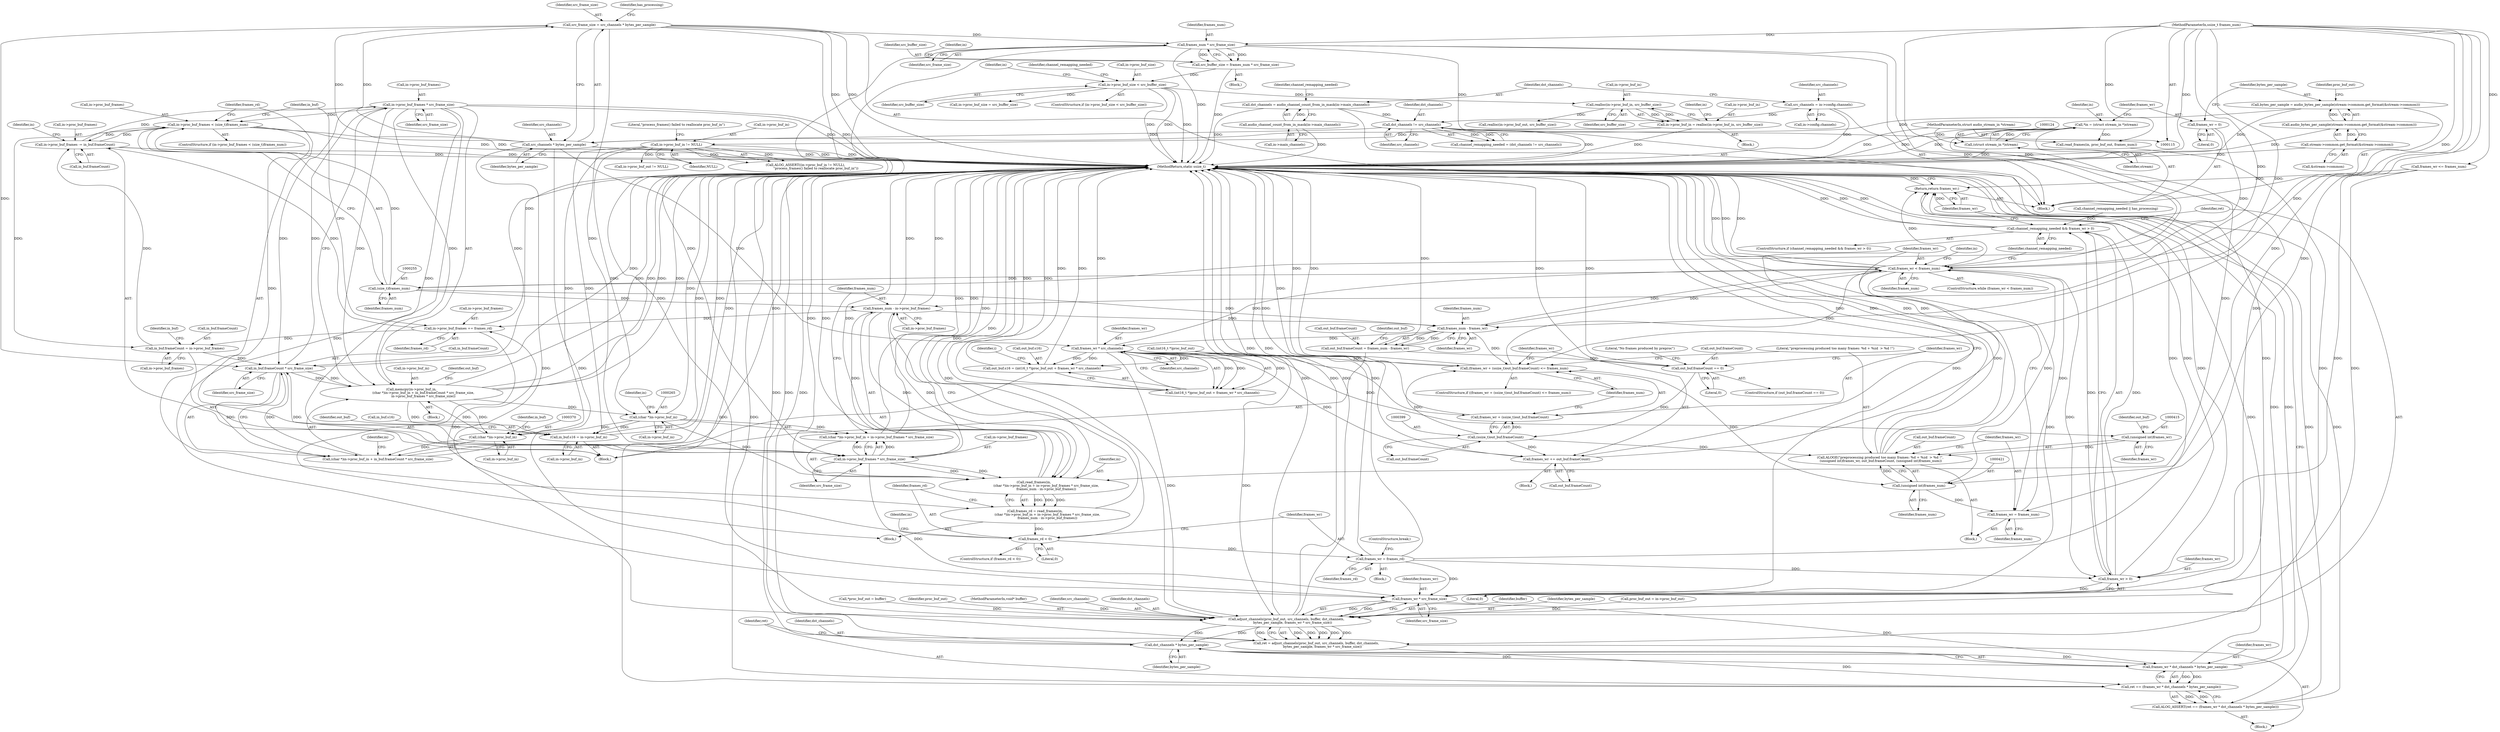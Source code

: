 digraph "0_Android_7df7ec13b1d222ac3a66797fbe432605ea8f973f@pointer" {
"1000379" [label="(Call,in->proc_buf_frames * src_frame_size)"];
"1000352" [label="(Call,in->proc_buf_frames -= in_buf.frameCount)"];
"1000295" [label="(Call,in_buf.frameCount = in->proc_buf_frames)"];
"1000250" [label="(Call,in->proc_buf_frames < (size_t)frames_num)"];
"1000379" [label="(Call,in->proc_buf_frames * src_frame_size)"];
"1000374" [label="(Call,in_buf.frameCount * src_frame_size)"];
"1000186" [label="(Call,frames_num * src_frame_size)"];
"1000118" [label="(MethodParameterIn,ssize_t frames_num)"];
"1000165" [label="(Call,src_frame_size = src_channels * bytes_per_sample)"];
"1000167" [label="(Call,src_channels * bytes_per_sample)"];
"1000161" [label="(Call,dst_channels != src_channels)"];
"1000152" [label="(Call,dst_channels = audio_channel_count_from_in_mask(in->main_channels))"];
"1000154" [label="(Call,audio_channel_count_from_in_mask(in->main_channels))"];
"1000144" [label="(Call,src_channels = in->config.channels)"];
"1000131" [label="(Call,bytes_per_sample = audio_bytes_per_sample(stream->common.get_format(&stream->common)))"];
"1000133" [label="(Call,audio_bytes_per_sample(stream->common.get_format(&stream->common)))"];
"1000134" [label="(Call,stream->common.get_format(&stream->common))"];
"1000269" [label="(Call,in->proc_buf_frames * src_frame_size)"];
"1000254" [label="(Call,(size_t)frames_num)"];
"1000245" [label="(Call,frames_wr < frames_num)"];
"1000423" [label="(Call,frames_wr = frames_num)"];
"1000420" [label="(Call,(unsigned int)frames_num)"];
"1000395" [label="(Call,(frames_wr + (ssize_t)out_buf.frameCount) <= frames_num)"];
"1000324" [label="(Call,frames_wr * src_channels)"];
"1000313" [label="(Call,frames_num - frames_wr)"];
"1000274" [label="(Call,frames_num - in->proc_buf_frames)"];
"1000398" [label="(Call,(ssize_t)out_buf.frameCount)"];
"1000385" [label="(Call,out_buf.frameCount == 0)"];
"1000309" [label="(Call,out_buf.frameCount = frames_num - frames_wr)"];
"1000405" [label="(Call,frames_wr += out_buf.frameCount)"];
"1000127" [label="(Call,frames_wr = 0)"];
"1000288" [label="(Call,in->proc_buf_frames += frames_rd)"];
"1000280" [label="(Call,frames_rd < 0)"];
"1000259" [label="(Call,frames_rd = read_frames(in,\n                        (char *)in->proc_buf_in + in->proc_buf_frames * src_frame_size,\n                        frames_num - in->proc_buf_frames))"];
"1000261" [label="(Call,read_frames(in,\n                        (char *)in->proc_buf_in + in->proc_buf_frames * src_frame_size,\n                        frames_num - in->proc_buf_frames))"];
"1000121" [label="(Call,*in = (struct stream_in *)stream)"];
"1000123" [label="(Call,(struct stream_in *)stream)"];
"1000116" [label="(MethodParameterIn,struct audio_stream_in *stream)"];
"1000264" [label="(Call,(char *)in->proc_buf_in)"];
"1000364" [label="(Call,memcpy(in->proc_buf_in,\n                       (char *)in->proc_buf_in + in_buf.frameCount * src_frame_size,\n                       in->proc_buf_frames * src_frame_size))"];
"1000369" [label="(Call,(char *)in->proc_buf_in)"];
"1000211" [label="(Call,in->proc_buf_in != NULL)"];
"1000201" [label="(Call,in->proc_buf_in = realloc(in->proc_buf_in, src_buffer_size))"];
"1000205" [label="(Call,realloc(in->proc_buf_in, src_buffer_size))"];
"1000190" [label="(Call,in->proc_buf_size < src_buffer_size)"];
"1000184" [label="(Call,src_buffer_size = frames_num * src_frame_size)"];
"1000284" [label="(Call,frames_wr = frames_rd)"];
"1000442" [label="(Call,frames_wr > 0)"];
"1000440" [label="(Call,channel_remapping_needed && frames_wr > 0)"];
"1000455" [label="(Call,frames_wr * src_frame_size)"];
"1000449" [label="(Call,adjust_channels(proc_buf_out, src_channels, buffer, dst_channels,\n            bytes_per_sample, frames_wr * src_frame_size))"];
"1000447" [label="(Call,ret = adjust_channels(proc_buf_out, src_channels, buffer, dst_channels,\n            bytes_per_sample, frames_wr * src_frame_size))"];
"1000459" [label="(Call,ret == (frames_wr * dst_channels * bytes_per_sample))"];
"1000458" [label="(Call,ALOG_ASSERT(ret == (frames_wr * dst_channels * bytes_per_sample)))"];
"1000463" [label="(Call,dst_channels * bytes_per_sample)"];
"1000461" [label="(Call,frames_wr * dst_channels * bytes_per_sample)"];
"1000466" [label="(Return,return frames_wr;)"];
"1000263" [label="(Call,(char *)in->proc_buf_in + in->proc_buf_frames * src_frame_size)"];
"1000302" [label="(Call,in_buf.s16 = in->proc_buf_in)"];
"1000368" [label="(Call,(char *)in->proc_buf_in + in_buf.frameCount * src_frame_size)"];
"1000412" [label="(Call,ALOGE(\"preprocessing produced too many frames: %d + %zd  > %d !\",\n (unsigned int)frames_wr, out_buf.frameCount, (unsigned int)frames_num))"];
"1000396" [label="(Call,frames_wr + (ssize_t)out_buf.frameCount)"];
"1000316" [label="(Call,out_buf.s16 = (int16_t *)proc_buf_out + frames_wr * src_channels)"];
"1000320" [label="(Call,(int16_t *)proc_buf_out + frames_wr * src_channels)"];
"1000414" [label="(Call,(unsigned int)frames_wr)"];
"1000369" [label="(Call,(char *)in->proc_buf_in)"];
"1000325" [label="(Identifier,frames_wr)"];
"1000441" [label="(Identifier,channel_remapping_needed)"];
"1000411" [label="(Block,)"];
"1000448" [label="(Identifier,ret)"];
"1000221" [label="(Call,realloc(in->proc_buf_out, src_buffer_size))"];
"1000179" [label="(Call,channel_remapping_needed || has_processing)"];
"1000227" [label="(Call,in->proc_buf_out != NULL)"];
"1000303" [label="(Call,in_buf.s16)"];
"1000467" [label="(Identifier,frames_wr)"];
"1000413" [label="(Literal,\"preprocessing produced too many frames: %d + %zd  > %d !\")"];
"1000273" [label="(Identifier,src_frame_size)"];
"1000385" [label="(Call,out_buf.frameCount == 0)"];
"1000133" [label="(Call,audio_bytes_per_sample(stream->common.get_format(&stream->common)))"];
"1000317" [label="(Call,out_buf.s16)"];
"1000165" [label="(Call,src_frame_size = src_channels * bytes_per_sample)"];
"1000420" [label="(Call,(unsigned int)frames_num)"];
"1000309" [label="(Call,out_buf.frameCount = frames_num - frames_wr)"];
"1000116" [label="(MethodParameterIn,struct audio_stream_in *stream)"];
"1000368" [label="(Call,(char *)in->proc_buf_in + in_buf.frameCount * src_frame_size)"];
"1000275" [label="(Identifier,frames_num)"];
"1000423" [label="(Call,frames_wr = frames_num)"];
"1000209" [label="(Identifier,src_buffer_size)"];
"1000247" [label="(Identifier,frames_num)"];
"1000320" [label="(Call,(int16_t *)proc_buf_out + frames_wr * src_channels)"];
"1000185" [label="(Identifier,src_buffer_size)"];
"1000194" [label="(Identifier,src_buffer_size)"];
"1000462" [label="(Identifier,frames_wr)"];
"1000118" [label="(MethodParameterIn,ssize_t frames_num)"];
"1000404" [label="(Block,)"];
"1000389" [label="(Literal,0)"];
"1000459" [label="(Call,ret == (frames_wr * dst_channels * bytes_per_sample))"];
"1000182" [label="(Block,)"];
"1000190" [label="(Call,in->proc_buf_size < src_buffer_size)"];
"1000129" [label="(Literal,0)"];
"1000162" [label="(Identifier,dst_channels)"];
"1000445" [label="(Block,)"];
"1000456" [label="(Identifier,frames_wr)"];
"1000383" [label="(Identifier,src_frame_size)"];
"1000452" [label="(Identifier,buffer)"];
"1000321" [label="(Call,(int16_t *)proc_buf_out)"];
"1000284" [label="(Call,frames_wr = frames_rd)"];
"1000454" [label="(Identifier,bytes_per_sample)"];
"1000394" [label="(ControlStructure,if ((frames_wr + (ssize_t)out_buf.frameCount) <= frames_num))"];
"1000465" [label="(Identifier,bytes_per_sample)"];
"1000169" [label="(Identifier,bytes_per_sample)"];
"1000160" [label="(Identifier,channel_remapping_needed)"];
"1000263" [label="(Call,(char *)in->proc_buf_in + in->proc_buf_frames * src_frame_size)"];
"1000167" [label="(Call,src_channels * bytes_per_sample)"];
"1000461" [label="(Call,frames_wr * dst_channels * bytes_per_sample)"];
"1000123" [label="(Call,(struct stream_in *)stream)"];
"1000260" [label="(Identifier,frames_rd)"];
"1000315" [label="(Identifier,frames_wr)"];
"1000125" [label="(Identifier,stream)"];
"1000285" [label="(Identifier,frames_wr)"];
"1000245" [label="(Call,frames_wr < frames_num)"];
"1000396" [label="(Call,frames_wr + (ssize_t)out_buf.frameCount)"];
"1000262" [label="(Identifier,in)"];
"1000161" [label="(Call,dst_channels != src_channels)"];
"1000449" [label="(Call,adjust_channels(proc_buf_out, src_channels, buffer, dst_channels,\n            bytes_per_sample, frames_wr * src_frame_size))"];
"1000215" [label="(Identifier,NULL)"];
"1000418" [label="(Identifier,out_buf)"];
"1000127" [label="(Call,frames_wr = 0)"];
"1000196" [label="(Call,in->proc_buf_size = src_buffer_size)"];
"1000261" [label="(Call,read_frames(in,\n                        (char *)in->proc_buf_in + in->proc_buf_frames * src_frame_size,\n                        frames_num - in->proc_buf_frames))"];
"1000296" [label="(Call,in_buf.frameCount)"];
"1000212" [label="(Call,in->proc_buf_in)"];
"1000376" [label="(Identifier,in_buf)"];
"1000295" [label="(Call,in_buf.frameCount = in->proc_buf_frames)"];
"1000281" [label="(Identifier,frames_rd)"];
"1000191" [label="(Call,in->proc_buf_size)"];
"1000365" [label="(Call,in->proc_buf_in)"];
"1000195" [label="(Block,)"];
"1000318" [label="(Identifier,out_buf)"];
"1000282" [label="(Literal,0)"];
"1000403" [label="(Identifier,frames_num)"];
"1000375" [label="(Call,in_buf.frameCount)"];
"1000192" [label="(Identifier,in)"];
"1000251" [label="(Call,in->proc_buf_frames)"];
"1000379" [label="(Call,in->proc_buf_frames * src_frame_size)"];
"1000364" [label="(Call,memcpy(in->proc_buf_in,\n                       (char *)in->proc_buf_in + in_buf.frameCount * src_frame_size,\n                       in->proc_buf_frames * src_frame_size))"];
"1000256" [label="(Identifier,frames_num)"];
"1000264" [label="(Call,(char *)in->proc_buf_in)"];
"1000205" [label="(Call,realloc(in->proc_buf_in, src_buffer_size))"];
"1000141" [label="(Identifier,proc_buf_out)"];
"1000444" [label="(Literal,0)"];
"1000236" [label="(Call,proc_buf_out = in->proc_buf_out)"];
"1000140" [label="(Call,*proc_buf_out = buffer)"];
"1000460" [label="(Identifier,ret)"];
"1000202" [label="(Call,in->proc_buf_in)"];
"1000153" [label="(Identifier,dst_channels)"];
"1000155" [label="(Call,in->main_channels)"];
"1000122" [label="(Identifier,in)"];
"1000249" [label="(ControlStructure,if (in->proc_buf_frames < (size_t)frames_num))"];
"1000210" [label="(Call,ALOG_ASSERT((in->proc_buf_in != NULL),\n                    \"process_frames() failed to reallocate proc_buf_in\"))"];
"1000330" [label="(Identifier,i)"];
"1000154" [label="(Call,audio_channel_count_from_in_mask(in->main_channels))"];
"1000450" [label="(Identifier,proc_buf_out)"];
"1000288" [label="(Call,in->proc_buf_frames += frames_rd)"];
"1000387" [label="(Identifier,out_buf)"];
"1000270" [label="(Call,in->proc_buf_frames)"];
"1000201" [label="(Call,in->proc_buf_in = realloc(in->proc_buf_in, src_buffer_size))"];
"1000134" [label="(Call,stream->common.get_format(&stream->common))"];
"1000146" [label="(Call,in->config.channels)"];
"1000380" [label="(Call,in->proc_buf_frames)"];
"1000117" [label="(MethodParameterIn,void* buffer)"];
"1000422" [label="(Identifier,frames_num)"];
"1000374" [label="(Call,in_buf.frameCount * src_frame_size)"];
"1000442" [label="(Call,frames_wr > 0)"];
"1000290" [label="(Identifier,in)"];
"1000283" [label="(Block,)"];
"1000252" [label="(Identifier,in)"];
"1000316" [label="(Call,out_buf.s16 = (int16_t *)proc_buf_out + frames_wr * src_channels)"];
"1000405" [label="(Call,frames_wr += out_buf.frameCount)"];
"1000246" [label="(Identifier,frames_wr)"];
"1000311" [label="(Identifier,out_buf)"];
"1000314" [label="(Identifier,frames_num)"];
"1000326" [label="(Identifier,src_channels)"];
"1000248" [label="(Block,)"];
"1000297" [label="(Identifier,in_buf)"];
"1000414" [label="(Call,(unsigned int)frames_wr)"];
"1000189" [label="(ControlStructure,if (in->proc_buf_size < src_buffer_size))"];
"1000198" [label="(Identifier,in)"];
"1000361" [label="(Identifier,in)"];
"1000163" [label="(Identifier,src_channels)"];
"1000159" [label="(Call,channel_remapping_needed = (dst_channels != src_channels))"];
"1000424" [label="(Identifier,frames_wr)"];
"1000152" [label="(Call,dst_channels = audio_channel_count_from_in_mask(in->main_channels))"];
"1000302" [label="(Call,in_buf.s16 = in->proc_buf_in)"];
"1000458" [label="(Call,ALOG_ASSERT(ret == (frames_wr * dst_channels * bytes_per_sample)))"];
"1000463" [label="(Call,dst_channels * bytes_per_sample)"];
"1000259" [label="(Call,frames_rd = read_frames(in,\n                        (char *)in->proc_buf_in + in->proc_buf_frames * src_frame_size,\n                        frames_num - in->proc_buf_frames))"];
"1000381" [label="(Identifier,in)"];
"1000440" [label="(Call,channel_remapping_needed && frames_wr > 0)"];
"1000121" [label="(Call,*in = (struct stream_in *)stream)"];
"1000353" [label="(Call,in->proc_buf_frames)"];
"1000119" [label="(Block,)"];
"1000398" [label="(Call,(ssize_t)out_buf.frameCount)"];
"1000352" [label="(Call,in->proc_buf_frames -= in_buf.frameCount)"];
"1000386" [label="(Call,out_buf.frameCount)"];
"1000397" [label="(Identifier,frames_wr)"];
"1000280" [label="(Call,frames_rd < 0)"];
"1000257" [label="(Block,)"];
"1000451" [label="(Identifier,src_channels)"];
"1000447" [label="(Call,ret = adjust_channels(proc_buf_out, src_channels, buffer, dst_channels,\n            bytes_per_sample, frames_wr * src_frame_size))"];
"1000384" [label="(ControlStructure,if (out_buf.frameCount == 0))"];
"1000299" [label="(Call,in->proc_buf_frames)"];
"1000466" [label="(Return,return frames_wr;)"];
"1000406" [label="(Identifier,frames_wr)"];
"1000128" [label="(Identifier,frames_wr)"];
"1000211" [label="(Call,in->proc_buf_in != NULL)"];
"1000206" [label="(Call,in->proc_buf_in)"];
"1000453" [label="(Identifier,dst_channels)"];
"1000392" [label="(Literal,\"No frames produced by preproc\")"];
"1000271" [label="(Identifier,in)"];
"1000266" [label="(Call,in->proc_buf_in)"];
"1000186" [label="(Call,frames_num * src_frame_size)"];
"1000166" [label="(Identifier,src_frame_size)"];
"1000292" [label="(Identifier,frames_rd)"];
"1000184" [label="(Call,src_buffer_size = frames_num * src_frame_size)"];
"1000286" [label="(Identifier,frames_rd)"];
"1000455" [label="(Call,frames_wr * src_frame_size)"];
"1000213" [label="(Identifier,in)"];
"1000172" [label="(Identifier,has_processing)"];
"1000279" [label="(ControlStructure,if (frames_rd < 0))"];
"1000443" [label="(Identifier,frames_wr)"];
"1000274" [label="(Call,frames_num - in->proc_buf_frames)"];
"1000304" [label="(Identifier,in_buf)"];
"1000216" [label="(Literal,\"process_frames() failed to reallocate proc_buf_in\")"];
"1000425" [label="(Identifier,frames_num)"];
"1000439" [label="(ControlStructure,if (channel_remapping_needed && frames_wr > 0))"];
"1000145" [label="(Identifier,src_channels)"];
"1000132" [label="(Identifier,bytes_per_sample)"];
"1000289" [label="(Call,in->proc_buf_frames)"];
"1000356" [label="(Call,in_buf.frameCount)"];
"1000144" [label="(Call,src_channels = in->config.channels)"];
"1000306" [label="(Call,in->proc_buf_in)"];
"1000188" [label="(Identifier,src_frame_size)"];
"1000234" [label="(Identifier,channel_remapping_needed)"];
"1000464" [label="(Identifier,dst_channels)"];
"1000417" [label="(Call,out_buf.frameCount)"];
"1000187" [label="(Identifier,frames_num)"];
"1000131" [label="(Call,bytes_per_sample = audio_bytes_per_sample(stream->common.get_format(&stream->common)))"];
"1000276" [label="(Call,in->proc_buf_frames)"];
"1000313" [label="(Call,frames_num - frames_wr)"];
"1000287" [label="(ControlStructure,break;)"];
"1000310" [label="(Call,out_buf.frameCount)"];
"1000430" [label="(Call,read_frames(in, proc_buf_out, frames_num))"];
"1000371" [label="(Call,in->proc_buf_in)"];
"1000416" [label="(Identifier,frames_wr)"];
"1000244" [label="(ControlStructure,while (frames_wr < frames_num))"];
"1000412" [label="(Call,ALOGE(\"preprocessing produced too many frames: %d + %zd  > %d !\",\n (unsigned int)frames_wr, out_buf.frameCount, (unsigned int)frames_num))"];
"1000363" [label="(Block,)"];
"1000468" [label="(MethodReturn,static ssize_t)"];
"1000395" [label="(Call,(frames_wr + (ssize_t)out_buf.frameCount) <= frames_num)"];
"1000135" [label="(Call,&stream->common)"];
"1000378" [label="(Identifier,src_frame_size)"];
"1000435" [label="(Call,frames_wr <= frames_num)"];
"1000168" [label="(Identifier,src_channels)"];
"1000250" [label="(Call,in->proc_buf_frames < (size_t)frames_num)"];
"1000400" [label="(Call,out_buf.frameCount)"];
"1000269" [label="(Call,in->proc_buf_frames * src_frame_size)"];
"1000407" [label="(Call,out_buf.frameCount)"];
"1000254" [label="(Call,(size_t)frames_num)"];
"1000324" [label="(Call,frames_wr * src_channels)"];
"1000457" [label="(Identifier,src_frame_size)"];
"1000379" -> "1000364"  [label="AST: "];
"1000379" -> "1000383"  [label="CFG: "];
"1000380" -> "1000379"  [label="AST: "];
"1000383" -> "1000379"  [label="AST: "];
"1000364" -> "1000379"  [label="CFG: "];
"1000379" -> "1000468"  [label="DDG: "];
"1000379" -> "1000468"  [label="DDG: "];
"1000379" -> "1000250"  [label="DDG: "];
"1000379" -> "1000269"  [label="DDG: "];
"1000379" -> "1000374"  [label="DDG: "];
"1000379" -> "1000364"  [label="DDG: "];
"1000379" -> "1000364"  [label="DDG: "];
"1000352" -> "1000379"  [label="DDG: "];
"1000374" -> "1000379"  [label="DDG: "];
"1000379" -> "1000455"  [label="DDG: "];
"1000352" -> "1000248"  [label="AST: "];
"1000352" -> "1000356"  [label="CFG: "];
"1000353" -> "1000352"  [label="AST: "];
"1000356" -> "1000352"  [label="AST: "];
"1000361" -> "1000352"  [label="CFG: "];
"1000352" -> "1000468"  [label="DDG: "];
"1000352" -> "1000468"  [label="DDG: "];
"1000352" -> "1000250"  [label="DDG: "];
"1000295" -> "1000352"  [label="DDG: "];
"1000250" -> "1000352"  [label="DDG: "];
"1000288" -> "1000352"  [label="DDG: "];
"1000295" -> "1000248"  [label="AST: "];
"1000295" -> "1000299"  [label="CFG: "];
"1000296" -> "1000295"  [label="AST: "];
"1000299" -> "1000295"  [label="AST: "];
"1000304" -> "1000295"  [label="CFG: "];
"1000250" -> "1000295"  [label="DDG: "];
"1000288" -> "1000295"  [label="DDG: "];
"1000295" -> "1000374"  [label="DDG: "];
"1000250" -> "1000249"  [label="AST: "];
"1000250" -> "1000254"  [label="CFG: "];
"1000251" -> "1000250"  [label="AST: "];
"1000254" -> "1000250"  [label="AST: "];
"1000260" -> "1000250"  [label="CFG: "];
"1000297" -> "1000250"  [label="CFG: "];
"1000250" -> "1000468"  [label="DDG: "];
"1000250" -> "1000468"  [label="DDG: "];
"1000254" -> "1000250"  [label="DDG: "];
"1000250" -> "1000269"  [label="DDG: "];
"1000374" -> "1000368"  [label="AST: "];
"1000374" -> "1000378"  [label="CFG: "];
"1000375" -> "1000374"  [label="AST: "];
"1000378" -> "1000374"  [label="AST: "];
"1000368" -> "1000374"  [label="CFG: "];
"1000374" -> "1000468"  [label="DDG: "];
"1000374" -> "1000364"  [label="DDG: "];
"1000374" -> "1000364"  [label="DDG: "];
"1000374" -> "1000368"  [label="DDG: "];
"1000374" -> "1000368"  [label="DDG: "];
"1000186" -> "1000374"  [label="DDG: "];
"1000165" -> "1000374"  [label="DDG: "];
"1000269" -> "1000374"  [label="DDG: "];
"1000186" -> "1000184"  [label="AST: "];
"1000186" -> "1000188"  [label="CFG: "];
"1000187" -> "1000186"  [label="AST: "];
"1000188" -> "1000186"  [label="AST: "];
"1000184" -> "1000186"  [label="CFG: "];
"1000186" -> "1000468"  [label="DDG: "];
"1000186" -> "1000184"  [label="DDG: "];
"1000186" -> "1000184"  [label="DDG: "];
"1000118" -> "1000186"  [label="DDG: "];
"1000165" -> "1000186"  [label="DDG: "];
"1000186" -> "1000245"  [label="DDG: "];
"1000186" -> "1000269"  [label="DDG: "];
"1000186" -> "1000430"  [label="DDG: "];
"1000186" -> "1000455"  [label="DDG: "];
"1000118" -> "1000115"  [label="AST: "];
"1000118" -> "1000468"  [label="DDG: "];
"1000118" -> "1000245"  [label="DDG: "];
"1000118" -> "1000254"  [label="DDG: "];
"1000118" -> "1000274"  [label="DDG: "];
"1000118" -> "1000313"  [label="DDG: "];
"1000118" -> "1000395"  [label="DDG: "];
"1000118" -> "1000420"  [label="DDG: "];
"1000118" -> "1000423"  [label="DDG: "];
"1000118" -> "1000430"  [label="DDG: "];
"1000118" -> "1000435"  [label="DDG: "];
"1000165" -> "1000119"  [label="AST: "];
"1000165" -> "1000167"  [label="CFG: "];
"1000166" -> "1000165"  [label="AST: "];
"1000167" -> "1000165"  [label="AST: "];
"1000172" -> "1000165"  [label="CFG: "];
"1000165" -> "1000468"  [label="DDG: "];
"1000165" -> "1000468"  [label="DDG: "];
"1000167" -> "1000165"  [label="DDG: "];
"1000167" -> "1000165"  [label="DDG: "];
"1000165" -> "1000269"  [label="DDG: "];
"1000165" -> "1000455"  [label="DDG: "];
"1000167" -> "1000169"  [label="CFG: "];
"1000168" -> "1000167"  [label="AST: "];
"1000169" -> "1000167"  [label="AST: "];
"1000167" -> "1000468"  [label="DDG: "];
"1000167" -> "1000468"  [label="DDG: "];
"1000161" -> "1000167"  [label="DDG: "];
"1000131" -> "1000167"  [label="DDG: "];
"1000167" -> "1000324"  [label="DDG: "];
"1000167" -> "1000449"  [label="DDG: "];
"1000167" -> "1000449"  [label="DDG: "];
"1000161" -> "1000159"  [label="AST: "];
"1000161" -> "1000163"  [label="CFG: "];
"1000162" -> "1000161"  [label="AST: "];
"1000163" -> "1000161"  [label="AST: "];
"1000159" -> "1000161"  [label="CFG: "];
"1000161" -> "1000468"  [label="DDG: "];
"1000161" -> "1000159"  [label="DDG: "];
"1000161" -> "1000159"  [label="DDG: "];
"1000152" -> "1000161"  [label="DDG: "];
"1000144" -> "1000161"  [label="DDG: "];
"1000161" -> "1000449"  [label="DDG: "];
"1000152" -> "1000119"  [label="AST: "];
"1000152" -> "1000154"  [label="CFG: "];
"1000153" -> "1000152"  [label="AST: "];
"1000154" -> "1000152"  [label="AST: "];
"1000160" -> "1000152"  [label="CFG: "];
"1000152" -> "1000468"  [label="DDG: "];
"1000154" -> "1000152"  [label="DDG: "];
"1000154" -> "1000155"  [label="CFG: "];
"1000155" -> "1000154"  [label="AST: "];
"1000154" -> "1000468"  [label="DDG: "];
"1000144" -> "1000119"  [label="AST: "];
"1000144" -> "1000146"  [label="CFG: "];
"1000145" -> "1000144"  [label="AST: "];
"1000146" -> "1000144"  [label="AST: "];
"1000153" -> "1000144"  [label="CFG: "];
"1000144" -> "1000468"  [label="DDG: "];
"1000131" -> "1000119"  [label="AST: "];
"1000131" -> "1000133"  [label="CFG: "];
"1000132" -> "1000131"  [label="AST: "];
"1000133" -> "1000131"  [label="AST: "];
"1000141" -> "1000131"  [label="CFG: "];
"1000131" -> "1000468"  [label="DDG: "];
"1000133" -> "1000131"  [label="DDG: "];
"1000133" -> "1000134"  [label="CFG: "];
"1000134" -> "1000133"  [label="AST: "];
"1000133" -> "1000468"  [label="DDG: "];
"1000134" -> "1000133"  [label="DDG: "];
"1000134" -> "1000135"  [label="CFG: "];
"1000135" -> "1000134"  [label="AST: "];
"1000134" -> "1000468"  [label="DDG: "];
"1000269" -> "1000263"  [label="AST: "];
"1000269" -> "1000273"  [label="CFG: "];
"1000270" -> "1000269"  [label="AST: "];
"1000273" -> "1000269"  [label="AST: "];
"1000263" -> "1000269"  [label="CFG: "];
"1000269" -> "1000468"  [label="DDG: "];
"1000269" -> "1000261"  [label="DDG: "];
"1000269" -> "1000261"  [label="DDG: "];
"1000269" -> "1000263"  [label="DDG: "];
"1000269" -> "1000263"  [label="DDG: "];
"1000269" -> "1000274"  [label="DDG: "];
"1000269" -> "1000455"  [label="DDG: "];
"1000254" -> "1000256"  [label="CFG: "];
"1000255" -> "1000254"  [label="AST: "];
"1000256" -> "1000254"  [label="AST: "];
"1000245" -> "1000254"  [label="DDG: "];
"1000254" -> "1000274"  [label="DDG: "];
"1000254" -> "1000313"  [label="DDG: "];
"1000245" -> "1000244"  [label="AST: "];
"1000245" -> "1000247"  [label="CFG: "];
"1000246" -> "1000245"  [label="AST: "];
"1000247" -> "1000245"  [label="AST: "];
"1000252" -> "1000245"  [label="CFG: "];
"1000441" -> "1000245"  [label="CFG: "];
"1000245" -> "1000468"  [label="DDG: "];
"1000245" -> "1000468"  [label="DDG: "];
"1000245" -> "1000468"  [label="DDG: "];
"1000423" -> "1000245"  [label="DDG: "];
"1000324" -> "1000245"  [label="DDG: "];
"1000405" -> "1000245"  [label="DDG: "];
"1000127" -> "1000245"  [label="DDG: "];
"1000395" -> "1000245"  [label="DDG: "];
"1000313" -> "1000245"  [label="DDG: "];
"1000420" -> "1000245"  [label="DDG: "];
"1000245" -> "1000313"  [label="DDG: "];
"1000245" -> "1000442"  [label="DDG: "];
"1000245" -> "1000455"  [label="DDG: "];
"1000245" -> "1000466"  [label="DDG: "];
"1000423" -> "1000411"  [label="AST: "];
"1000423" -> "1000425"  [label="CFG: "];
"1000424" -> "1000423"  [label="AST: "];
"1000425" -> "1000423"  [label="AST: "];
"1000246" -> "1000423"  [label="CFG: "];
"1000420" -> "1000423"  [label="DDG: "];
"1000420" -> "1000412"  [label="AST: "];
"1000420" -> "1000422"  [label="CFG: "];
"1000421" -> "1000420"  [label="AST: "];
"1000422" -> "1000420"  [label="AST: "];
"1000412" -> "1000420"  [label="CFG: "];
"1000420" -> "1000412"  [label="DDG: "];
"1000395" -> "1000420"  [label="DDG: "];
"1000395" -> "1000394"  [label="AST: "];
"1000395" -> "1000403"  [label="CFG: "];
"1000396" -> "1000395"  [label="AST: "];
"1000403" -> "1000395"  [label="AST: "];
"1000406" -> "1000395"  [label="CFG: "];
"1000413" -> "1000395"  [label="CFG: "];
"1000395" -> "1000468"  [label="DDG: "];
"1000395" -> "1000468"  [label="DDG: "];
"1000324" -> "1000395"  [label="DDG: "];
"1000398" -> "1000395"  [label="DDG: "];
"1000313" -> "1000395"  [label="DDG: "];
"1000324" -> "1000320"  [label="AST: "];
"1000324" -> "1000326"  [label="CFG: "];
"1000325" -> "1000324"  [label="AST: "];
"1000326" -> "1000324"  [label="AST: "];
"1000320" -> "1000324"  [label="CFG: "];
"1000324" -> "1000468"  [label="DDG: "];
"1000324" -> "1000316"  [label="DDG: "];
"1000324" -> "1000316"  [label="DDG: "];
"1000324" -> "1000320"  [label="DDG: "];
"1000324" -> "1000320"  [label="DDG: "];
"1000313" -> "1000324"  [label="DDG: "];
"1000324" -> "1000396"  [label="DDG: "];
"1000324" -> "1000405"  [label="DDG: "];
"1000324" -> "1000414"  [label="DDG: "];
"1000324" -> "1000449"  [label="DDG: "];
"1000313" -> "1000309"  [label="AST: "];
"1000313" -> "1000315"  [label="CFG: "];
"1000314" -> "1000313"  [label="AST: "];
"1000315" -> "1000313"  [label="AST: "];
"1000309" -> "1000313"  [label="CFG: "];
"1000313" -> "1000309"  [label="DDG: "];
"1000313" -> "1000309"  [label="DDG: "];
"1000274" -> "1000313"  [label="DDG: "];
"1000274" -> "1000261"  [label="AST: "];
"1000274" -> "1000276"  [label="CFG: "];
"1000275" -> "1000274"  [label="AST: "];
"1000276" -> "1000274"  [label="AST: "];
"1000261" -> "1000274"  [label="CFG: "];
"1000274" -> "1000468"  [label="DDG: "];
"1000274" -> "1000468"  [label="DDG: "];
"1000274" -> "1000261"  [label="DDG: "];
"1000274" -> "1000261"  [label="DDG: "];
"1000274" -> "1000288"  [label="DDG: "];
"1000398" -> "1000396"  [label="AST: "];
"1000398" -> "1000400"  [label="CFG: "];
"1000399" -> "1000398"  [label="AST: "];
"1000400" -> "1000398"  [label="AST: "];
"1000396" -> "1000398"  [label="CFG: "];
"1000398" -> "1000396"  [label="DDG: "];
"1000385" -> "1000398"  [label="DDG: "];
"1000398" -> "1000405"  [label="DDG: "];
"1000398" -> "1000412"  [label="DDG: "];
"1000385" -> "1000384"  [label="AST: "];
"1000385" -> "1000389"  [label="CFG: "];
"1000386" -> "1000385"  [label="AST: "];
"1000389" -> "1000385"  [label="AST: "];
"1000392" -> "1000385"  [label="CFG: "];
"1000397" -> "1000385"  [label="CFG: "];
"1000385" -> "1000468"  [label="DDG: "];
"1000385" -> "1000468"  [label="DDG: "];
"1000309" -> "1000385"  [label="DDG: "];
"1000309" -> "1000248"  [label="AST: "];
"1000310" -> "1000309"  [label="AST: "];
"1000318" -> "1000309"  [label="CFG: "];
"1000309" -> "1000468"  [label="DDG: "];
"1000405" -> "1000404"  [label="AST: "];
"1000405" -> "1000407"  [label="CFG: "];
"1000406" -> "1000405"  [label="AST: "];
"1000407" -> "1000405"  [label="AST: "];
"1000246" -> "1000405"  [label="CFG: "];
"1000405" -> "1000468"  [label="DDG: "];
"1000127" -> "1000119"  [label="AST: "];
"1000127" -> "1000129"  [label="CFG: "];
"1000128" -> "1000127"  [label="AST: "];
"1000129" -> "1000127"  [label="AST: "];
"1000132" -> "1000127"  [label="CFG: "];
"1000288" -> "1000257"  [label="AST: "];
"1000288" -> "1000292"  [label="CFG: "];
"1000289" -> "1000288"  [label="AST: "];
"1000292" -> "1000288"  [label="AST: "];
"1000297" -> "1000288"  [label="CFG: "];
"1000288" -> "1000468"  [label="DDG: "];
"1000280" -> "1000288"  [label="DDG: "];
"1000280" -> "1000279"  [label="AST: "];
"1000280" -> "1000282"  [label="CFG: "];
"1000281" -> "1000280"  [label="AST: "];
"1000282" -> "1000280"  [label="AST: "];
"1000285" -> "1000280"  [label="CFG: "];
"1000290" -> "1000280"  [label="CFG: "];
"1000280" -> "1000468"  [label="DDG: "];
"1000259" -> "1000280"  [label="DDG: "];
"1000280" -> "1000284"  [label="DDG: "];
"1000259" -> "1000257"  [label="AST: "];
"1000259" -> "1000261"  [label="CFG: "];
"1000260" -> "1000259"  [label="AST: "];
"1000261" -> "1000259"  [label="AST: "];
"1000281" -> "1000259"  [label="CFG: "];
"1000259" -> "1000468"  [label="DDG: "];
"1000261" -> "1000259"  [label="DDG: "];
"1000261" -> "1000259"  [label="DDG: "];
"1000261" -> "1000259"  [label="DDG: "];
"1000262" -> "1000261"  [label="AST: "];
"1000263" -> "1000261"  [label="AST: "];
"1000261" -> "1000468"  [label="DDG: "];
"1000261" -> "1000468"  [label="DDG: "];
"1000261" -> "1000468"  [label="DDG: "];
"1000121" -> "1000261"  [label="DDG: "];
"1000264" -> "1000261"  [label="DDG: "];
"1000121" -> "1000119"  [label="AST: "];
"1000121" -> "1000123"  [label="CFG: "];
"1000122" -> "1000121"  [label="AST: "];
"1000123" -> "1000121"  [label="AST: "];
"1000128" -> "1000121"  [label="CFG: "];
"1000121" -> "1000468"  [label="DDG: "];
"1000121" -> "1000468"  [label="DDG: "];
"1000123" -> "1000121"  [label="DDG: "];
"1000121" -> "1000430"  [label="DDG: "];
"1000123" -> "1000125"  [label="CFG: "];
"1000124" -> "1000123"  [label="AST: "];
"1000125" -> "1000123"  [label="AST: "];
"1000123" -> "1000468"  [label="DDG: "];
"1000116" -> "1000123"  [label="DDG: "];
"1000116" -> "1000115"  [label="AST: "];
"1000116" -> "1000468"  [label="DDG: "];
"1000264" -> "1000263"  [label="AST: "];
"1000264" -> "1000266"  [label="CFG: "];
"1000265" -> "1000264"  [label="AST: "];
"1000266" -> "1000264"  [label="AST: "];
"1000271" -> "1000264"  [label="CFG: "];
"1000264" -> "1000468"  [label="DDG: "];
"1000264" -> "1000263"  [label="DDG: "];
"1000364" -> "1000264"  [label="DDG: "];
"1000211" -> "1000264"  [label="DDG: "];
"1000264" -> "1000302"  [label="DDG: "];
"1000264" -> "1000369"  [label="DDG: "];
"1000364" -> "1000363"  [label="AST: "];
"1000365" -> "1000364"  [label="AST: "];
"1000368" -> "1000364"  [label="AST: "];
"1000387" -> "1000364"  [label="CFG: "];
"1000364" -> "1000468"  [label="DDG: "];
"1000364" -> "1000468"  [label="DDG: "];
"1000364" -> "1000468"  [label="DDG: "];
"1000364" -> "1000468"  [label="DDG: "];
"1000364" -> "1000302"  [label="DDG: "];
"1000369" -> "1000364"  [label="DDG: "];
"1000364" -> "1000369"  [label="DDG: "];
"1000369" -> "1000368"  [label="AST: "];
"1000369" -> "1000371"  [label="CFG: "];
"1000370" -> "1000369"  [label="AST: "];
"1000371" -> "1000369"  [label="AST: "];
"1000376" -> "1000369"  [label="CFG: "];
"1000369" -> "1000368"  [label="DDG: "];
"1000211" -> "1000369"  [label="DDG: "];
"1000211" -> "1000210"  [label="AST: "];
"1000211" -> "1000215"  [label="CFG: "];
"1000212" -> "1000211"  [label="AST: "];
"1000215" -> "1000211"  [label="AST: "];
"1000216" -> "1000211"  [label="CFG: "];
"1000211" -> "1000468"  [label="DDG: "];
"1000211" -> "1000210"  [label="DDG: "];
"1000211" -> "1000210"  [label="DDG: "];
"1000201" -> "1000211"  [label="DDG: "];
"1000211" -> "1000227"  [label="DDG: "];
"1000211" -> "1000302"  [label="DDG: "];
"1000201" -> "1000195"  [label="AST: "];
"1000201" -> "1000205"  [label="CFG: "];
"1000202" -> "1000201"  [label="AST: "];
"1000205" -> "1000201"  [label="AST: "];
"1000213" -> "1000201"  [label="CFG: "];
"1000201" -> "1000468"  [label="DDG: "];
"1000205" -> "1000201"  [label="DDG: "];
"1000205" -> "1000201"  [label="DDG: "];
"1000205" -> "1000209"  [label="CFG: "];
"1000206" -> "1000205"  [label="AST: "];
"1000209" -> "1000205"  [label="AST: "];
"1000190" -> "1000205"  [label="DDG: "];
"1000205" -> "1000221"  [label="DDG: "];
"1000190" -> "1000189"  [label="AST: "];
"1000190" -> "1000194"  [label="CFG: "];
"1000191" -> "1000190"  [label="AST: "];
"1000194" -> "1000190"  [label="AST: "];
"1000198" -> "1000190"  [label="CFG: "];
"1000234" -> "1000190"  [label="CFG: "];
"1000190" -> "1000468"  [label="DDG: "];
"1000190" -> "1000468"  [label="DDG: "];
"1000190" -> "1000468"  [label="DDG: "];
"1000184" -> "1000190"  [label="DDG: "];
"1000190" -> "1000196"  [label="DDG: "];
"1000184" -> "1000182"  [label="AST: "];
"1000185" -> "1000184"  [label="AST: "];
"1000192" -> "1000184"  [label="CFG: "];
"1000184" -> "1000468"  [label="DDG: "];
"1000284" -> "1000283"  [label="AST: "];
"1000284" -> "1000286"  [label="CFG: "];
"1000285" -> "1000284"  [label="AST: "];
"1000286" -> "1000284"  [label="AST: "];
"1000287" -> "1000284"  [label="CFG: "];
"1000284" -> "1000468"  [label="DDG: "];
"1000284" -> "1000468"  [label="DDG: "];
"1000284" -> "1000442"  [label="DDG: "];
"1000284" -> "1000455"  [label="DDG: "];
"1000284" -> "1000466"  [label="DDG: "];
"1000442" -> "1000440"  [label="AST: "];
"1000442" -> "1000444"  [label="CFG: "];
"1000443" -> "1000442"  [label="AST: "];
"1000444" -> "1000442"  [label="AST: "];
"1000440" -> "1000442"  [label="CFG: "];
"1000442" -> "1000468"  [label="DDG: "];
"1000442" -> "1000440"  [label="DDG: "];
"1000442" -> "1000440"  [label="DDG: "];
"1000435" -> "1000442"  [label="DDG: "];
"1000442" -> "1000455"  [label="DDG: "];
"1000442" -> "1000466"  [label="DDG: "];
"1000440" -> "1000439"  [label="AST: "];
"1000440" -> "1000441"  [label="CFG: "];
"1000441" -> "1000440"  [label="AST: "];
"1000448" -> "1000440"  [label="CFG: "];
"1000467" -> "1000440"  [label="CFG: "];
"1000440" -> "1000468"  [label="DDG: "];
"1000440" -> "1000468"  [label="DDG: "];
"1000440" -> "1000468"  [label="DDG: "];
"1000179" -> "1000440"  [label="DDG: "];
"1000455" -> "1000449"  [label="AST: "];
"1000455" -> "1000457"  [label="CFG: "];
"1000456" -> "1000455"  [label="AST: "];
"1000457" -> "1000455"  [label="AST: "];
"1000449" -> "1000455"  [label="CFG: "];
"1000455" -> "1000468"  [label="DDG: "];
"1000455" -> "1000449"  [label="DDG: "];
"1000455" -> "1000449"  [label="DDG: "];
"1000435" -> "1000455"  [label="DDG: "];
"1000455" -> "1000461"  [label="DDG: "];
"1000449" -> "1000447"  [label="AST: "];
"1000450" -> "1000449"  [label="AST: "];
"1000451" -> "1000449"  [label="AST: "];
"1000452" -> "1000449"  [label="AST: "];
"1000453" -> "1000449"  [label="AST: "];
"1000454" -> "1000449"  [label="AST: "];
"1000447" -> "1000449"  [label="CFG: "];
"1000449" -> "1000468"  [label="DDG: "];
"1000449" -> "1000468"  [label="DDG: "];
"1000449" -> "1000468"  [label="DDG: "];
"1000449" -> "1000468"  [label="DDG: "];
"1000449" -> "1000447"  [label="DDG: "];
"1000449" -> "1000447"  [label="DDG: "];
"1000449" -> "1000447"  [label="DDG: "];
"1000449" -> "1000447"  [label="DDG: "];
"1000449" -> "1000447"  [label="DDG: "];
"1000449" -> "1000447"  [label="DDG: "];
"1000236" -> "1000449"  [label="DDG: "];
"1000140" -> "1000449"  [label="DDG: "];
"1000430" -> "1000449"  [label="DDG: "];
"1000321" -> "1000449"  [label="DDG: "];
"1000117" -> "1000449"  [label="DDG: "];
"1000449" -> "1000463"  [label="DDG: "];
"1000449" -> "1000463"  [label="DDG: "];
"1000447" -> "1000445"  [label="AST: "];
"1000448" -> "1000447"  [label="AST: "];
"1000460" -> "1000447"  [label="CFG: "];
"1000447" -> "1000468"  [label="DDG: "];
"1000447" -> "1000459"  [label="DDG: "];
"1000459" -> "1000458"  [label="AST: "];
"1000459" -> "1000461"  [label="CFG: "];
"1000460" -> "1000459"  [label="AST: "];
"1000461" -> "1000459"  [label="AST: "];
"1000458" -> "1000459"  [label="CFG: "];
"1000459" -> "1000468"  [label="DDG: "];
"1000459" -> "1000468"  [label="DDG: "];
"1000459" -> "1000458"  [label="DDG: "];
"1000459" -> "1000458"  [label="DDG: "];
"1000461" -> "1000459"  [label="DDG: "];
"1000461" -> "1000459"  [label="DDG: "];
"1000458" -> "1000445"  [label="AST: "];
"1000467" -> "1000458"  [label="CFG: "];
"1000458" -> "1000468"  [label="DDG: "];
"1000458" -> "1000468"  [label="DDG: "];
"1000463" -> "1000461"  [label="AST: "];
"1000463" -> "1000465"  [label="CFG: "];
"1000464" -> "1000463"  [label="AST: "];
"1000465" -> "1000463"  [label="AST: "];
"1000461" -> "1000463"  [label="CFG: "];
"1000463" -> "1000468"  [label="DDG: "];
"1000463" -> "1000468"  [label="DDG: "];
"1000463" -> "1000461"  [label="DDG: "];
"1000463" -> "1000461"  [label="DDG: "];
"1000462" -> "1000461"  [label="AST: "];
"1000461" -> "1000468"  [label="DDG: "];
"1000461" -> "1000468"  [label="DDG: "];
"1000461" -> "1000466"  [label="DDG: "];
"1000466" -> "1000119"  [label="AST: "];
"1000466" -> "1000467"  [label="CFG: "];
"1000467" -> "1000466"  [label="AST: "];
"1000468" -> "1000466"  [label="CFG: "];
"1000466" -> "1000468"  [label="DDG: "];
"1000467" -> "1000466"  [label="DDG: "];
"1000435" -> "1000466"  [label="DDG: "];
"1000275" -> "1000263"  [label="CFG: "];
"1000263" -> "1000468"  [label="DDG: "];
"1000263" -> "1000468"  [label="DDG: "];
"1000302" -> "1000248"  [label="AST: "];
"1000302" -> "1000306"  [label="CFG: "];
"1000303" -> "1000302"  [label="AST: "];
"1000306" -> "1000302"  [label="AST: "];
"1000311" -> "1000302"  [label="CFG: "];
"1000302" -> "1000468"  [label="DDG: "];
"1000302" -> "1000468"  [label="DDG: "];
"1000381" -> "1000368"  [label="CFG: "];
"1000368" -> "1000468"  [label="DDG: "];
"1000368" -> "1000468"  [label="DDG: "];
"1000412" -> "1000411"  [label="AST: "];
"1000413" -> "1000412"  [label="AST: "];
"1000414" -> "1000412"  [label="AST: "];
"1000417" -> "1000412"  [label="AST: "];
"1000424" -> "1000412"  [label="CFG: "];
"1000412" -> "1000468"  [label="DDG: "];
"1000412" -> "1000468"  [label="DDG: "];
"1000412" -> "1000468"  [label="DDG: "];
"1000412" -> "1000468"  [label="DDG: "];
"1000414" -> "1000412"  [label="DDG: "];
"1000397" -> "1000396"  [label="AST: "];
"1000403" -> "1000396"  [label="CFG: "];
"1000396" -> "1000468"  [label="DDG: "];
"1000316" -> "1000248"  [label="AST: "];
"1000316" -> "1000320"  [label="CFG: "];
"1000317" -> "1000316"  [label="AST: "];
"1000320" -> "1000316"  [label="AST: "];
"1000330" -> "1000316"  [label="CFG: "];
"1000316" -> "1000468"  [label="DDG: "];
"1000316" -> "1000468"  [label="DDG: "];
"1000321" -> "1000316"  [label="DDG: "];
"1000321" -> "1000320"  [label="AST: "];
"1000320" -> "1000468"  [label="DDG: "];
"1000320" -> "1000468"  [label="DDG: "];
"1000321" -> "1000320"  [label="DDG: "];
"1000414" -> "1000416"  [label="CFG: "];
"1000415" -> "1000414"  [label="AST: "];
"1000416" -> "1000414"  [label="AST: "];
"1000418" -> "1000414"  [label="CFG: "];
}
